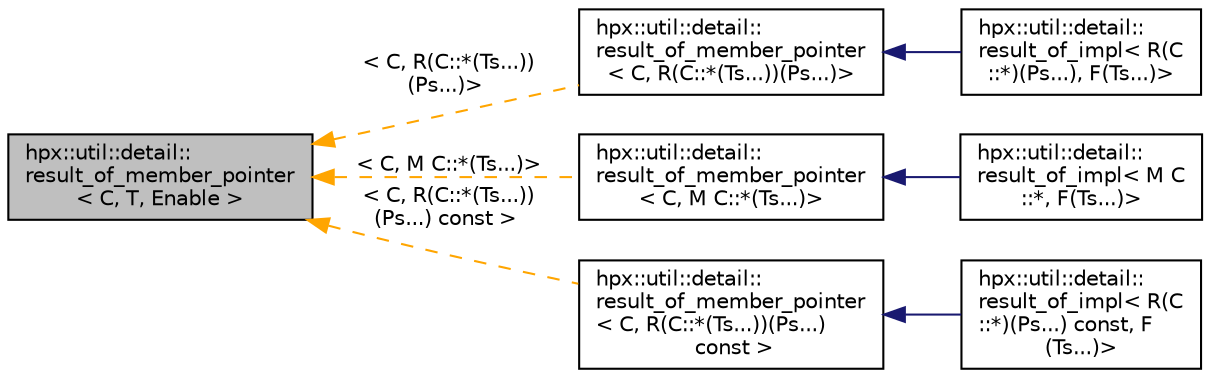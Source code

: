 digraph "hpx::util::detail::result_of_member_pointer&lt; C, T, Enable &gt;"
{
  edge [fontname="Helvetica",fontsize="10",labelfontname="Helvetica",labelfontsize="10"];
  node [fontname="Helvetica",fontsize="10",shape=record];
  rankdir="LR";
  Node0 [label="hpx::util::detail::\lresult_of_member_pointer\l\< C, T, Enable \>",height=0.2,width=0.4,color="black", fillcolor="grey75", style="filled", fontcolor="black"];
  Node0 -> Node1 [dir="back",color="orange",fontsize="10",style="dashed",label=" \< C, R(C::*(Ts...))\l(Ps...)\>" ,fontname="Helvetica"];
  Node1 [label="hpx::util::detail::\lresult_of_member_pointer\l\< C, R(C::*(Ts...))(Ps...)\>",height=0.2,width=0.4,color="black", fillcolor="white", style="filled",URL="$d0/dfc/structhpx_1_1util_1_1detail_1_1result__of__member__pointer.html"];
  Node1 -> Node2 [dir="back",color="midnightblue",fontsize="10",style="solid",fontname="Helvetica"];
  Node2 [label="hpx::util::detail::\lresult_of_impl\< R(C\l::*)(Ps...), F(Ts...)\>",height=0.2,width=0.4,color="black", fillcolor="white", style="filled",URL="$d0/dc3/structhpx_1_1util_1_1detail_1_1result__of__impl_3_01_r_07_c_1_1_5_08_07_ps_8_8_8_08_00_01_f_07_ts_8_8_8_08_4.html"];
  Node0 -> Node3 [dir="back",color="orange",fontsize="10",style="dashed",label=" \< C, M C::*(Ts...)\>" ,fontname="Helvetica"];
  Node3 [label="hpx::util::detail::\lresult_of_member_pointer\l\< C, M C::*(Ts...)\>",height=0.2,width=0.4,color="black", fillcolor="white", style="filled",URL="$d0/dfc/structhpx_1_1util_1_1detail_1_1result__of__member__pointer.html"];
  Node3 -> Node4 [dir="back",color="midnightblue",fontsize="10",style="solid",fontname="Helvetica"];
  Node4 [label="hpx::util::detail::\lresult_of_impl\< M C\l::*, F(Ts...)\>",height=0.2,width=0.4,color="black", fillcolor="white", style="filled",URL="$de/d7b/structhpx_1_1util_1_1detail_1_1result__of__impl_3_01_m_01_c_1_1_5_00_01_f_07_ts_8_8_8_08_4.html"];
  Node0 -> Node5 [dir="back",color="orange",fontsize="10",style="dashed",label=" \< C, R(C::*(Ts...))\l(Ps...) const \>" ,fontname="Helvetica"];
  Node5 [label="hpx::util::detail::\lresult_of_member_pointer\l\< C, R(C::*(Ts...))(Ps...)\l const \>",height=0.2,width=0.4,color="black", fillcolor="white", style="filled",URL="$d0/dfc/structhpx_1_1util_1_1detail_1_1result__of__member__pointer.html"];
  Node5 -> Node6 [dir="back",color="midnightblue",fontsize="10",style="solid",fontname="Helvetica"];
  Node6 [label="hpx::util::detail::\lresult_of_impl\< R(C\l::*)(Ps...) const, F\l(Ts...)\>",height=0.2,width=0.4,color="black", fillcolor="white", style="filled",URL="$d1/d74/structhpx_1_1util_1_1detail_1_1result__of__impl_3_01_r_07_c_1_1_5_08_07_ps_8_8_8_08_01const_00_01_f_07_ts_8_8_8_08_4.html"];
}
